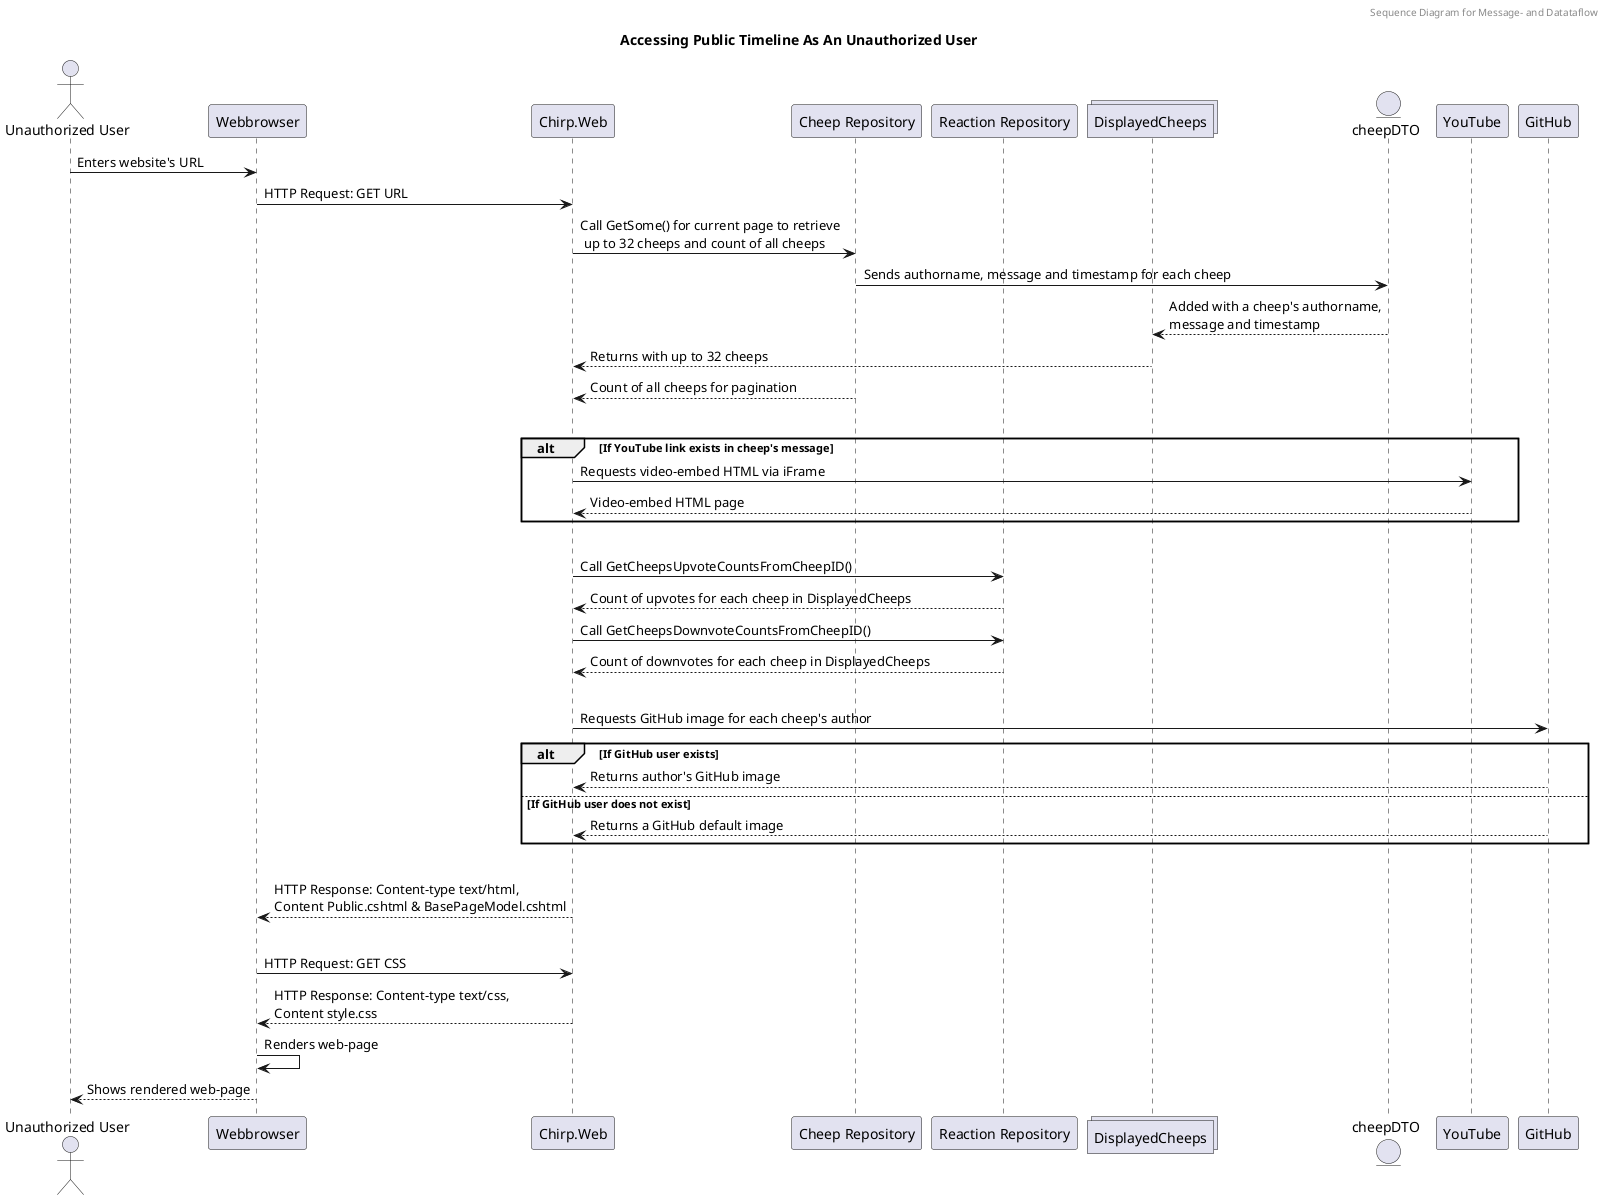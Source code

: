@startuml
header Sequence Diagram for Message- and Datataflow
Title Accessing Public Timeline As An Unauthorized User


actor "Unauthorized User" as UnauthorizedUser
participant "Webbrowser" as Browser
participant "Chirp.Web" as ChirpWeb
participant "Cheep Repository" as CheepRepo
participant "Reaction Repository" as ReactionRepo
collections DisplayedCheeps as CheepsList
entity cheepDTO as CheepDTO


UnauthorizedUser -> Browser: Enters website's URL
Browser -> ChirpWeb: HTTP Request: GET URL

ChirpWeb -> CheepRepo: Call GetSome() for current page to retrieve\n up to 32 cheeps and count of all cheeps
CheepRepo -> CheepDTO: Sends authorname, message and timestamp for each cheep
CheepDTO --> CheepsList: Added with a cheep's authorname,\nmessage and timestamp
CheepsList --> ChirpWeb: Returns with up to 32 cheeps
CheepRepo --> ChirpWeb: Count of all cheeps for pagination
|||
alt If YouTube link exists in cheep's message
    ChirpWeb -> YouTube: Requests video-embed HTML via iFrame
    Return Video-embed HTML page
end
|||
ChirpWeb -> ReactionRepo: Call GetCheepsUpvoteCountsFromCheepID()
Return Count of upvotes for each cheep in DisplayedCheeps
ChirpWeb -> ReactionRepo: Call GetCheepsDownvoteCountsFromCheepID()
Return Count of downvotes for each cheep in DisplayedCheeps
|||

ChirpWeb -> GitHub: Requests GitHub image for each cheep's author
alt If GitHub user exists
    GitHub --> ChirpWeb: Returns author's GitHub image
else If GitHub user does not exist
    GitHub --> ChirpWeb: Returns a GitHub default image
end
|||

ChirpWeb --> Browser: HTTP Response: Content-type text/html,\nContent Public.cshtml & BasePageModel.cshtml
|||

Browser -> ChirpWeb: HTTP Request: GET CSS
ChirpWeb --> Browser: HTTP Response: Content-type text/css,\nContent style.css
Browser -> Browser: Renders web-page
Browser --> UnauthorizedUser: Shows rendered web-page
@enduml